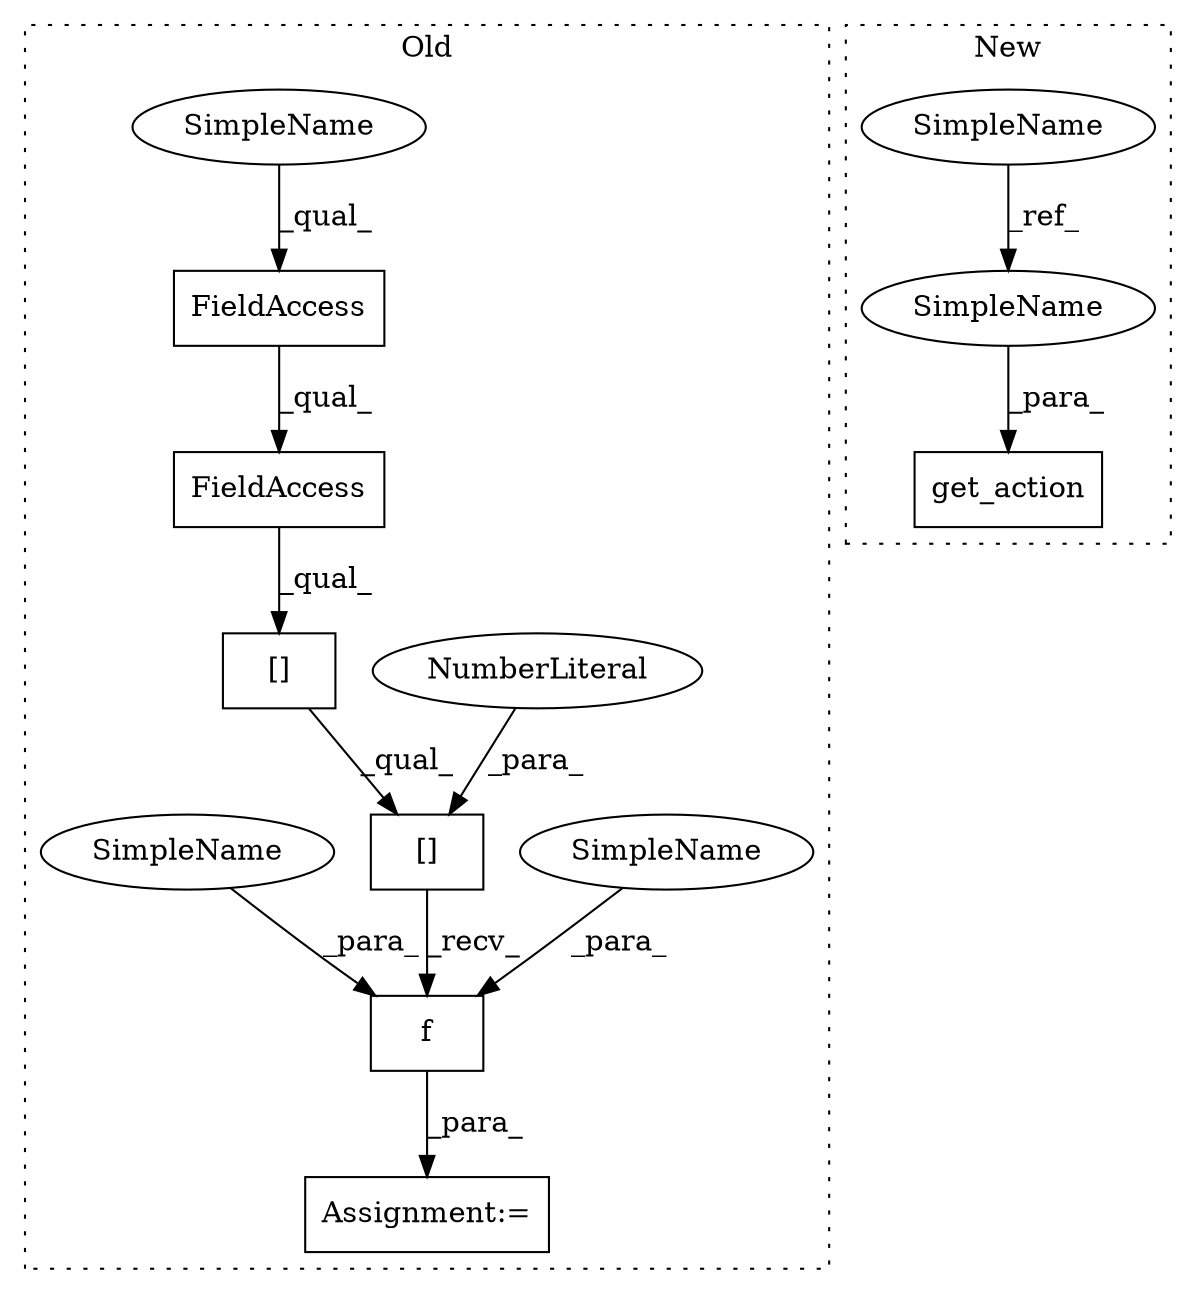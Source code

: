 digraph G {
subgraph cluster0 {
1 [label="[]" a="2" s="2160,2194" l="26,1" shape="box"];
3 [label="FieldAccess" a="22" s="2160" l="25" shape="box"];
4 [label="[]" a="2" s="2160,2197" l="36,1" shape="box"];
5 [label="NumberLiteral" a="34" s="2196" l="1" shape="ellipse"];
6 [label="FieldAccess" a="22" s="2160" l="13" shape="box"];
8 [label="f" a="32" s="2199,2212" l="2,1" shape="box"];
9 [label="Assignment:=" a="7" s="2159" l="1" shape="box"];
11 [label="SimpleName" a="42" s="2208" l="4" shape="ellipse"];
12 [label="SimpleName" a="42" s="2160" l="4" shape="ellipse"];
13 [label="SimpleName" a="42" s="2201" l="6" shape="ellipse"];
label = "Old";
style="dotted";
}
subgraph cluster1 {
2 [label="get_action" a="32" s="2132,2147" l="11,1" shape="box"];
7 [label="SimpleName" a="42" s="1013" l="4" shape="ellipse"];
10 [label="SimpleName" a="42" s="2143" l="4" shape="ellipse"];
label = "New";
style="dotted";
}
1 -> 4 [label="_qual_"];
3 -> 1 [label="_qual_"];
4 -> 8 [label="_recv_"];
5 -> 4 [label="_para_"];
6 -> 3 [label="_qual_"];
7 -> 10 [label="_ref_"];
8 -> 9 [label="_para_"];
10 -> 2 [label="_para_"];
11 -> 8 [label="_para_"];
12 -> 6 [label="_qual_"];
13 -> 8 [label="_para_"];
}
